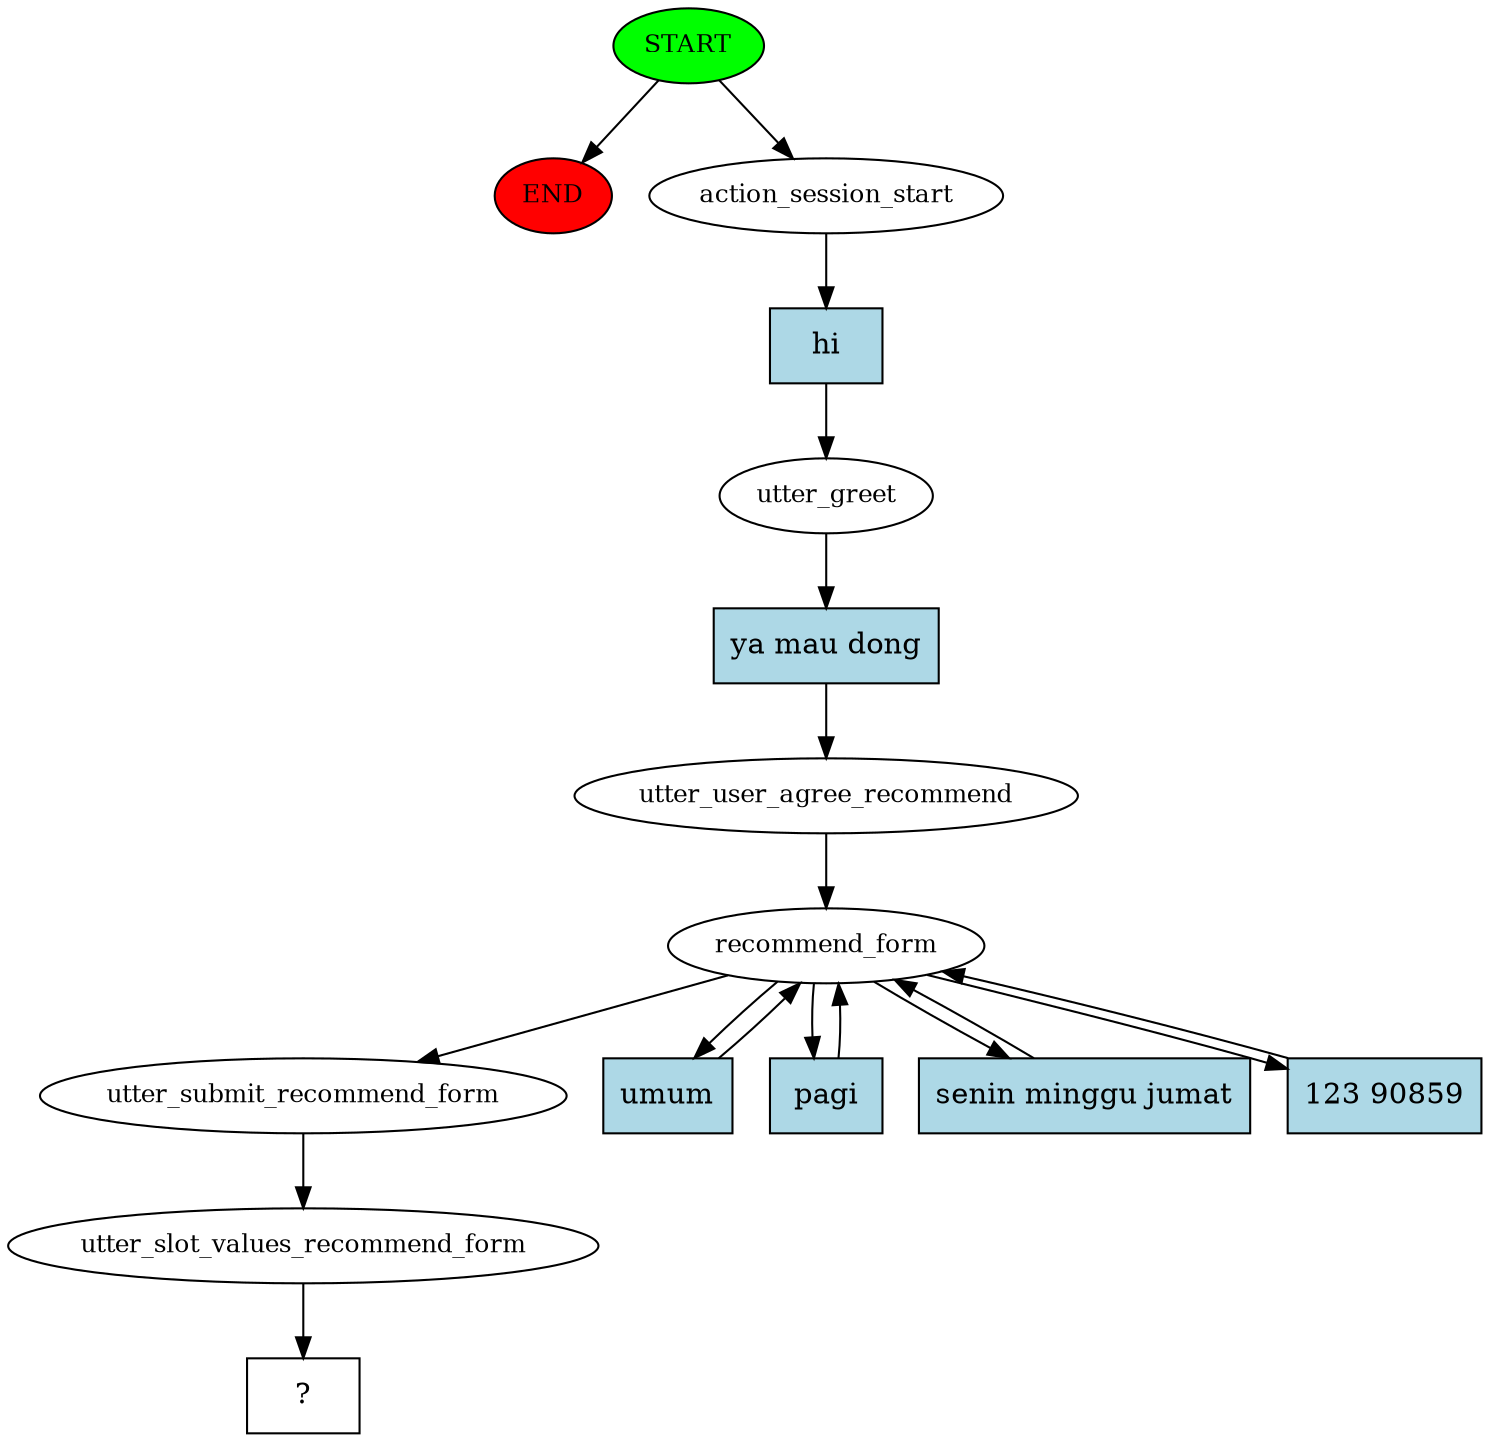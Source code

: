 digraph  {
0 [class="start active", fillcolor=green, fontsize=12, label=START, style=filled];
"-1" [class=end, fillcolor=red, fontsize=12, label=END, style=filled];
1 [class=active, fontsize=12, label=action_session_start];
2 [class=active, fontsize=12, label=utter_greet];
3 [class=active, fontsize=12, label=utter_user_agree_recommend];
4 [class=active, fontsize=12, label=recommend_form];
9 [class=active, fontsize=12, label=utter_submit_recommend_form];
10 [class=active, fontsize=12, label=utter_slot_values_recommend_form];
11 [class="intent dashed active", label="  ?  ", shape=rect];
12 [class="intent active", fillcolor=lightblue, label=hi, shape=rect, style=filled];
13 [class="intent active", fillcolor=lightblue, label="ya mau dong", shape=rect, style=filled];
14 [class="intent active", fillcolor=lightblue, label=umum, shape=rect, style=filled];
15 [class="intent active", fillcolor=lightblue, label=pagi, shape=rect, style=filled];
16 [class="intent active", fillcolor=lightblue, label="senin minggu jumat", shape=rect, style=filled];
17 [class="intent active", fillcolor=lightblue, label="123 90859", shape=rect, style=filled];
0 -> "-1"  [class="", key=NONE, label=""];
0 -> 1  [class=active, key=NONE, label=""];
1 -> 12  [class=active, key=0];
2 -> 13  [class=active, key=0];
3 -> 4  [class=active, key=NONE, label=""];
4 -> 9  [class=active, key=NONE, label=""];
4 -> 14  [class=active, key=0];
4 -> 15  [class=active, key=0];
4 -> 16  [class=active, key=0];
4 -> 17  [class=active, key=0];
9 -> 10  [class=active, key=NONE, label=""];
10 -> 11  [class=active, key=NONE, label=""];
12 -> 2  [class=active, key=0];
13 -> 3  [class=active, key=0];
14 -> 4  [class=active, key=0];
15 -> 4  [class=active, key=0];
16 -> 4  [class=active, key=0];
17 -> 4  [class=active, key=0];
}
